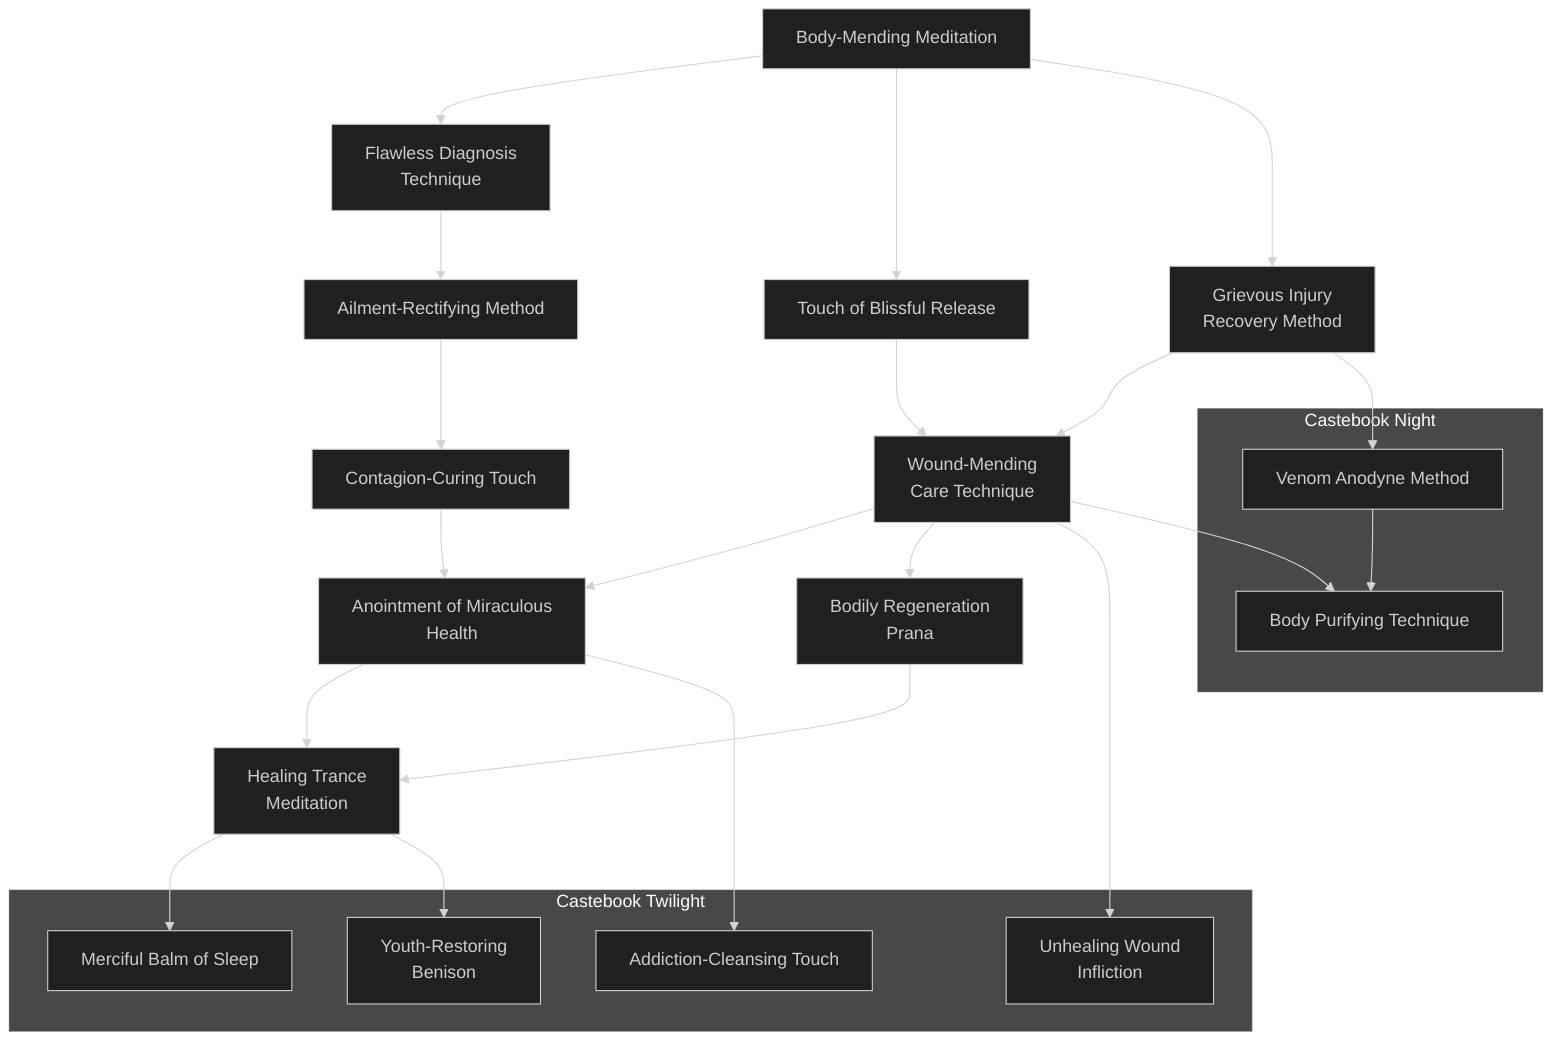 ---
config:
  theme: dark
---
flowchart TD

    body_mending_meditation[Body-Mending Meditation]
    click body_mending_meditation callback "
        Body-Mending Meditation<br>
        <br>
        Cost: 10 motes<br>
        Duration: One day<br>
        Type: Reflexive<br>
        Minimum Medicine: 1<br>
        Minimum Essence: 1<br>
        Prerequisite Charms: None<br>
        <br>
        This Charm allows the character to channel Essence
        through her own body, knitting broken bones and mending
        cut and burnt flesh with supernatural speed. When this
        Charm is active, the character heals at 10 times the normal
        rate. For healing times, see the Drama chapter, page 234. This
        Charm works only on the Exalted herself and cannot be used
        on others. This Charm does not speed the healing of aggravated
        damage, nor does it allow the regeneration of amputated
        or destroyed tissue — a character who loses an eye or hand will
        have to seek more powerful magical remedies. Characters can
        activate this Charm even if unconscious.
        "

    flawless_diagnosis_technique[Flawless Diagnosis<br>Technique]
    body_mending_meditation --> flawless_diagnosis_technique
    click flawless_diagnosis_technique callback "
        Flawless Diagnosis Technique<br>
        <br>
        Cost: 1 mote<br>
        Duration: Five minutes<br>
        Type: Simple<br>
        Minimum Medicine: 1<br>
        Minimum Essence: 1<br>
        Prerequisite Charms: None<br>
        <br>
        Through the use of this Charm, the character hones
        his medical abilities to an unearthly degree. By examining
        a patient closely and hearing about her symptoms, the
        character can flawlessly diagnose her illness. Note that this
        is an improvement of the character's perception, not
        access to a vast store of medical wisdom - knowledge of
        formal medicine is a function of the character's Medicine
        and Lore skills. If the character has never heard of a disease,
        she will only be able to diagnose its general type and
        determine if it is magical in nature or not. The character's
        ability to actually treat the disease will be strictly contingent
        on her skill as a physician. However, regardless of her
        degree of skill, she will never misdiagnose a disease, mis-
        taking one she doesn't know for one she does.
        "

    ailment_rectifying_method[Ailment-Rectifying Method]
    flawless_diagnosis_technique --> ailment_rectifying_method
    click ailment_rectifying_method callback "
        Ailment-Rectifying Method<br>
        <br>
        Cost: 10 motes<br>
        Duration: Six hours<br>
        Type: Simple<br>
        Minimum Medicine: 2<br>
        Minimum Essence: 1<br>
        Prerequisite Charms: Flawless Diagnosis Technique<br>
        <br>
        The Charm Ailment-Rectifying Method allows an
        Exalted to recover rapidly from even the most serious
        illness. Non-life-threatening illnesses dissipate immediately.
        The player of a character suffering from a more
        serious ailment may make a Stamina + Resistance roll
        (without any wound or disease-related penalties). Success
        indicates that the character's illness fades over the
        course of the Charm's duration. Very serious diseases may
        require two or more successes, so it may take a character
        several days of use to accumulate enough successes to
        recover fully. However, even the most serious illnesses
        are halted in their progress by this Charm, and even the
        Great Contagion requires but five accumulated successes
        to overcome. Note that this Charm can only be used on
        the Exalted herself - to heal others of sickness, the
        Exalted must use Contagion-Curing Touch.
        "

    contagion_curing_touch[Contagion-Curing Touch]
    ailment_rectifying_method --> contagion_curing_touch
    click contagion_curing_touch callback "
        Contagion-Curing Touch<br>
        <br>
        Cost: 10 motes<br>
        Duration: One day<br>
        Type: Simple<br>
        Minimum Medicine: 3<br>
        Minimum Essence: 2<br>
        Prerequisite Charms: Ailment-Rectifying Method<br>
        <br>
        Through the use of this Charm, the character can
        successfully treat serious or even normally incurable diseases.
        The Exalted's player makes an Intelligence +
        Medicine roll. Normal diseases are cured with a single
        success, while more serious ailments may require as many
        as five successes. Regardless of success, once treatment has
        begun, the course of the disease is halted, and unless use of
        this Charm is discontinued, the illness will grow no worse.
        No medicine is required, though the person being treated
        must be bathed, kept warm, fed well and given all the other
        prerequisites of bed rest. The Exalted himself must perform
        this care and, as a result, cannot treat more individuals
        during a given day than his score in the Medicine Ability.
        "

    touch_of_blissful_release[Touch of Blissful Release]
    body_mending_meditation --> touch_of_blissful_release
    click touch_of_blissful_release callback "
        Touch of Blissful Release<br>
        <br>
        Cost: 5 motes<br>
        Duration: Six hours<br>
        Type: Simple<br>
        Minimum Medicine: 2<br>
        Minimum Essence: 1<br>
        Prerequisite Charms: Body-Mending Meditation<br>
        <br>
        The Touch of Blissful Release allows the character to
        lessen the suffering of wounded or ill individuals, dulling
        their pains and easing the discomforts of illness. Wounded
        characters reduce their wound penalties by two, and sick
        characters likewise ignore up to two dice of negative
        symptoms. However, Touch of Blissful Release has a
        narcotic effect as well as an analgesic one, and characters
        under its influence are at a -3 die penalty to performing any
        action that requires thought, memory or coordination.
        "

    grievous_injury_recovery_method[Grievous Injury<br>Recovery Method]
    body_mending_meditation --> grievous_injury_recovery_method
    click grievous_injury_recovery_method callback "
        Grievous Injury Recovery Method<br>
        <br>
        Cost: 10 motes<br>
        Duration: One day<br>
        Type: Simple<br>
        Minimum Medicine: 2<br>
        Minimum Essence: 2<br>
        Prerequisite Charms: Body-Mending Meditation<br>
        <br>
        By channeling Essence through her body, the character
        can increase her rate of healing immensely. Over the
        duration of the Charm, which must be spent in bed rest,
        the character heals health levels equal to her Essence score
        plus a number of additional health levels equal to the
        number of successes the character's player achieves on a
        Stamina + Endurance roll. This Charm does not speed the
        healing of aggravated damage, nor does it allow the regeneration
        of amputated or destroyed tissue.
        "

    wound_mending_care_technique[Wound-Mending<br>Care Technique]
    touch_of_blissful_release --> wound_mending_care_technique
    grievous_injury_recovery_method --> wound_mending_care_technique
    click wound_mending_care_technique callback "
        Wound-Mending Care Technique<br>
        <br>
        Cost: 10 motes<br>
        Duration: One day<br>
        Type: Simple<br>
        Minimum Medicine: 3<br>
        Minimum Essence: 2<br>
        Prerequisite Charms: Grievous Injury Recovery Method, Touch of Blissful Release<br>
        <br>
        Similar in effect to Grievous Injury Recovery Method,
        this Charm allows the character to heal others at an
        incredible pace. For each day the character spends treating
        the subject (who must rest in bed during the treatment),
        she heals health levels equal to her permanent Essence
        plus a number of additional levels equal to the number of
        successes her player achieves on an Intelligence + Medicine
        roll. A character cannot tend to more than one
        individual undergoing Wound-Mending Care Technique
        at a time. This Charm does not speed the healing of
        aggravated damage, nor does it allow the regeneration of
        amputated or destroyed tissue.
        "

    anointment_of_miraculous_health[Anointment of Miraculous<br>Health]
    contagion_curing_touch --> anointment_of_miraculous_health
    wound_mending_care_technique --> anointment_of_miraculous_health
    click anointment_of_miraculous_health callback "
        Anointment of Miraculous Health<br>
        <br>
        Cost: 10 motes<br>
        Duration: Instant<br>
        Type: Simple<br>
        Minimum Medicine: 4<br>
        Minimum Essence: 3<br>
        Prerequisite Charms: Contagion-Curing Touch, Wound-Mending Care Technique<br>
        <br>
        This Charm allows the character to actually cure
        injuries with nothing but a touch. Where the character's
        Essence-charged hands go, shattered bones are made whole
        and torn flesh is instantly mended. With each use of this
        Charm, the character instantly heals a number of health
        levels equal to his Essence score. The Exalted cannot heal
        herself with this Charm. This Charm does not speed the
        healing of aggravated damage, nor does it allow the regeneration
        of amputated or destroyed tissue.
        "

    bodily_regeneration_prana[Bodily Regeneration<br>Prana]
    wound_mending_care_technique --> bodily_regeneration_prana
    click bodily_regeneration_prana callback "
        Bodily Regeneration Prana<br>
        <br>
        Cost: 10 motes, 1 Willpower<br>
        Duration: One hour<br>
        Type: Simple<br>
        Minimum Medicine: 5<br>
        Minimum Essence: 2<br>
        Prerequisite Charms: Wound-Mending Care Technique<br>
        <br>
        The character enters a healing trance, during which he
        loses all awareness of the world around him. For every hour
        he is in this trance, he heals a number of health levels equal
        to his Essence score. This healing trance will cure aggravated
        damage, as well as allow the regrowth of destroyed
        tissues, amputated limbs, lost eyes and so forth. Eyes, tongues,
        hands, feet, mouths full of smashed teeth and other lesser
        maimings are the equivalent of a health level. Lost limbs are
        the equivalent of two health levels and, so, take two hours
        each to regrow. During the period the Exalted is so entranced,
        she regains no Essence - prolonged periods of
        healing can leave a Solar helpless before her enemies.
        "

    healing_trance_meditation[Healing Trance<br>Meditation]
    anointment_of_miraculous_health --> healing_trance_meditation
    bodily_regeneration_prana --> healing_trance_meditation
    click healing_trance_meditation callback "
        Healing Trance Meditation<br>
        <br>
        Cost: 10 motes, 1 Willpower<br>
        Duration: One hour<br>
        Type: Simple<br>
        Minimum Medicine: 5<br>
        Minimum Essence: 3<br>
        Prerequisite Charms: Anointment of Miraculous<br>
        <br>
        Health, Bodily Regeneration Prana
        Similar to the Charm Bodily Regeneration Prana, the
        Healing Trance Meditation Charm allows the character to
        heal similarly serious injuries in others. The Exalted must
        touch her target, and the target must be cooperative. Both
        she and the target fall into a healing trance, during which
        they have no awareness of the outside world. For each hour
        they remain in this trance, the target heals a number of
        health levels equal to the Exalted's Essence score. As with
        Healing Trance Meditation, this Charm can heal aggravated
        damage and replace lost limbs and other, similar
        maimings. The times required to heal these injuries are as
        for Bodily Regeneration Prana, above. Neither of the
        characters involved regains Essence during the healing
        period (assuming that the target has any Essence to regain
        — he may, after all, be an unExalted mortal).<br>
        <br>
        Errata:<br>
        Healing Trance Meditation refers twice to itself as if it were a different Charm. The text is actually
        referring to Bodily Regeneration Prana.
        "

    subgraph Castebook Twilight
        direction TB
        addiction_cleansing_touch[Addiction-Cleansing Touch]
        click addiction_cleansing_touch callback "
            Addiction-Cleansing Touch<br>
            <br>
            Cost: 8 motes, 1 Willpower<br>
            Duration: Instant<br>
            Type: Simple<br>
            Minimum Medicine: 4<br>
            Minimum Essence: 3<br>
            Prerequisite Charms: Anointment of Miraculous Health<br>
            <br>
            With this Charm, an Exalted can cleanse another
            character of any addiction that she may have to alcohol or
            to more noxious substances, such as opium, bright morn-
            ing, lotus distillate or fire butterfly wing-powder. The
            character places her hand on the subject's brow and
            invokes the Charm, instantly freeing the subject from all
            psychological and physiological effects and cravings of the
            addiction. However, the stresses and temptations that
            drove the subject to addiction in the first place will not be
            banished and may, quite possibly, cause the subject to
            relapse. An Exalt cannot use this Charm upon herself.
            "

        unhealing_wound_infliction[Unhealing Wound<br>Infliction]
        click unhealing_wound_infliction callback "
            Unhealing Wound Infliction<br>
            <br>
            Cost: 10 motes, 1 Willpower<br>
            Duration: One scene<br>
            Type: Simple<br>
            Minimum Medicine: 4<br>
            Minimum Essence: 2<br>
            Prerequisite Charms: Wound-Mending Care Technique<br>
            <br>
            In a sense the diametric opposite to the Wound-Mending
            Care Technique, this Charm allows the
            character to inflict particularly grievous wounds, which
            will heal far more slowly than normal. By spending 10
            motes of Peripheral Essence and 1 point of temporary
            Willpower, the character focuses his blows through his
            understanding of anatomy and Essence flows, so that all
            aggravated and lethal damage he inflicts will take five
            times as long to heal, and all bashing damage will take 10
            times as long to heal. If healing Charms are later used on
            the target, they function at half their usual efficacy.
            Twilight Exalted frequently used this Charm in duels
            during the First Age.
            "

        merciful_balm_of_sleep[Merciful Balm of Sleep]
        click merciful_balm_of_sleep callback "
            Merciful Balm of Sleep<br>
            <br>
            Cost: 10 motes, 1 Willpower<br>
            Duration: One day<br>
            Type: Simple<br>
            Minimum Medicine: 6<br>
            Minimum Essence: 6<br>
            Prerequisite Charms: Healing Trance Meditation<br>
            <br>
            With this Charm, an Exalted can heal not only
            wounded bodies, but also salve damaged minds and souls.
            While the character must touch the subject of the Charm,
            the subject need not be cooperative or willing — in fact,
            if he suffers from a particularly violent form of insanity,
            he may need to be restrained in some way. Both the
            Exalted and the target pass into a deep healing trance, in
            which they remain for an entire day. The only way of
            forcibly breaking the trance before the day is over is
            either to separate the two physically or to slay one of
            them, in which case the other awakens. During the
            period that the Exalted is entranced, he regains no
            Essence. If the Charm is completed, then the subject
            awakens with a clear and rational mind, free from all
            forms of insanity. While this Charm will also heal the
            effects on a soul of the Fair Folk's hunger and cure
            sorcerous forms of madness, it will not necessarily alter a
            target's morality or cause a person to change strongly held
            views. An Exalted cannot use this Charm upon himself:
            If he is suffering from some form of insanity, then someone
            else must use the Charm on him. Also, the Charm
            cannot cure the Great Curse.
            "

        youth_restoring_benison[Youth-Restoring<br>Benison]
        click youth_restoring_benison callback "
            Youth-Restoring Benison<br>
            <br>
            Cost: 15 motes, 1 Willpower, 1 experience point<br>
            Duration: Instant<br>
            Type: Simple<br>
            Minimum Medicine: 7<br>
            Minimum Essence: 7<br>
            Prerequisite Charms: Healing Trance Meditation<br>
            <br>
            One of the most legendary of Charms, it allows an
            Exalt to restore youth and health to a normal human or
            animal. However, it cannot restore another Exalted or a
            magical being, as it only works on purely natural creatures.
            The character invokes the Charm, touching the target
            (who must be willing) and spending 15 motes of Peripheral
            Essence, 1 Willpower and 1 experience point. The target
            instantly and visibly grows young again, becoming as
            healthy and attractive as he was when a young adult (18
            years old for humans, proportionally younger for animals),
            though retaining all his skills and knowledge. The effect
            lasts for a single year; if it is not renewed at the end of the
            year, then the subject's lost years will be visited upon him
            once again. The legends of this Charm are generally not
            believed: Were it known that Exalts could actually per-
            form such a deed, it is likely that many unscrupulous and
            powerful persons would be extremely interested.
            "
    end

    anointment_of_miraculous_health --> addiction_cleansing_touch
    wound_mending_care_technique --> unhealing_wound_infliction
    healing_trance_meditation --> merciful_balm_of_sleep
    healing_trance_meditation --> youth_restoring_benison

    subgraph Castebook Night
        venom_anodyne_method[Venom Anodyne Method]
        click venom_anodyne_method callback "
            Venom Anodyne Method<br>
            <br>
            Cost: 3 motes<br>
            Duration: Instant<br>
            Type: Reflexive<br>
            Minimum Medicine: 4<br>
            Minimum Essence: 2<br>
            Prerequisite Charms: Grievous Injury Recovery Method<br>
            <br>
            To be effective, characters must use this Charm the
            instant they are subjected to poison damage. This Charm
            instantly negates all damage from poison and renders the
            poison harmless.
            "

        body_purifying_technique[Body Purifying Technique]
        click body_purifying_technique callback "
            Body Purifying Technique<br>
            <br>
            Cost: 5 motes<br>
            Duration: Instant<br>
            Type: Simple<br>
            Minimum Medicine: 4<br>
            Minimum Essence: 3<br>
            Prerequisite Charms: Wound-Mending Care Technique, Venom Anodyne Method<br>
            <br>
            This Charm allows the character to cure others of
            all damage caused by poison or acid provided that he can
            get to them within 10 turns of their being poisoned or
            burned. The character can also touch poisoned weapons,
            food or drink and render it harmless with a touch
            If she has time to handle and caress a venomous animal,
            she can render it nonpoisonous for the next day, but this
            cannot be done in combat, and it does not effect magical
            animals such as dragons.
            "
    end

    grievous_injury_recovery_method --> venom_anodyne_method
    wound_mending_care_technique --> body_purifying_technique
    venom_anodyne_method --> body_purifying_technique